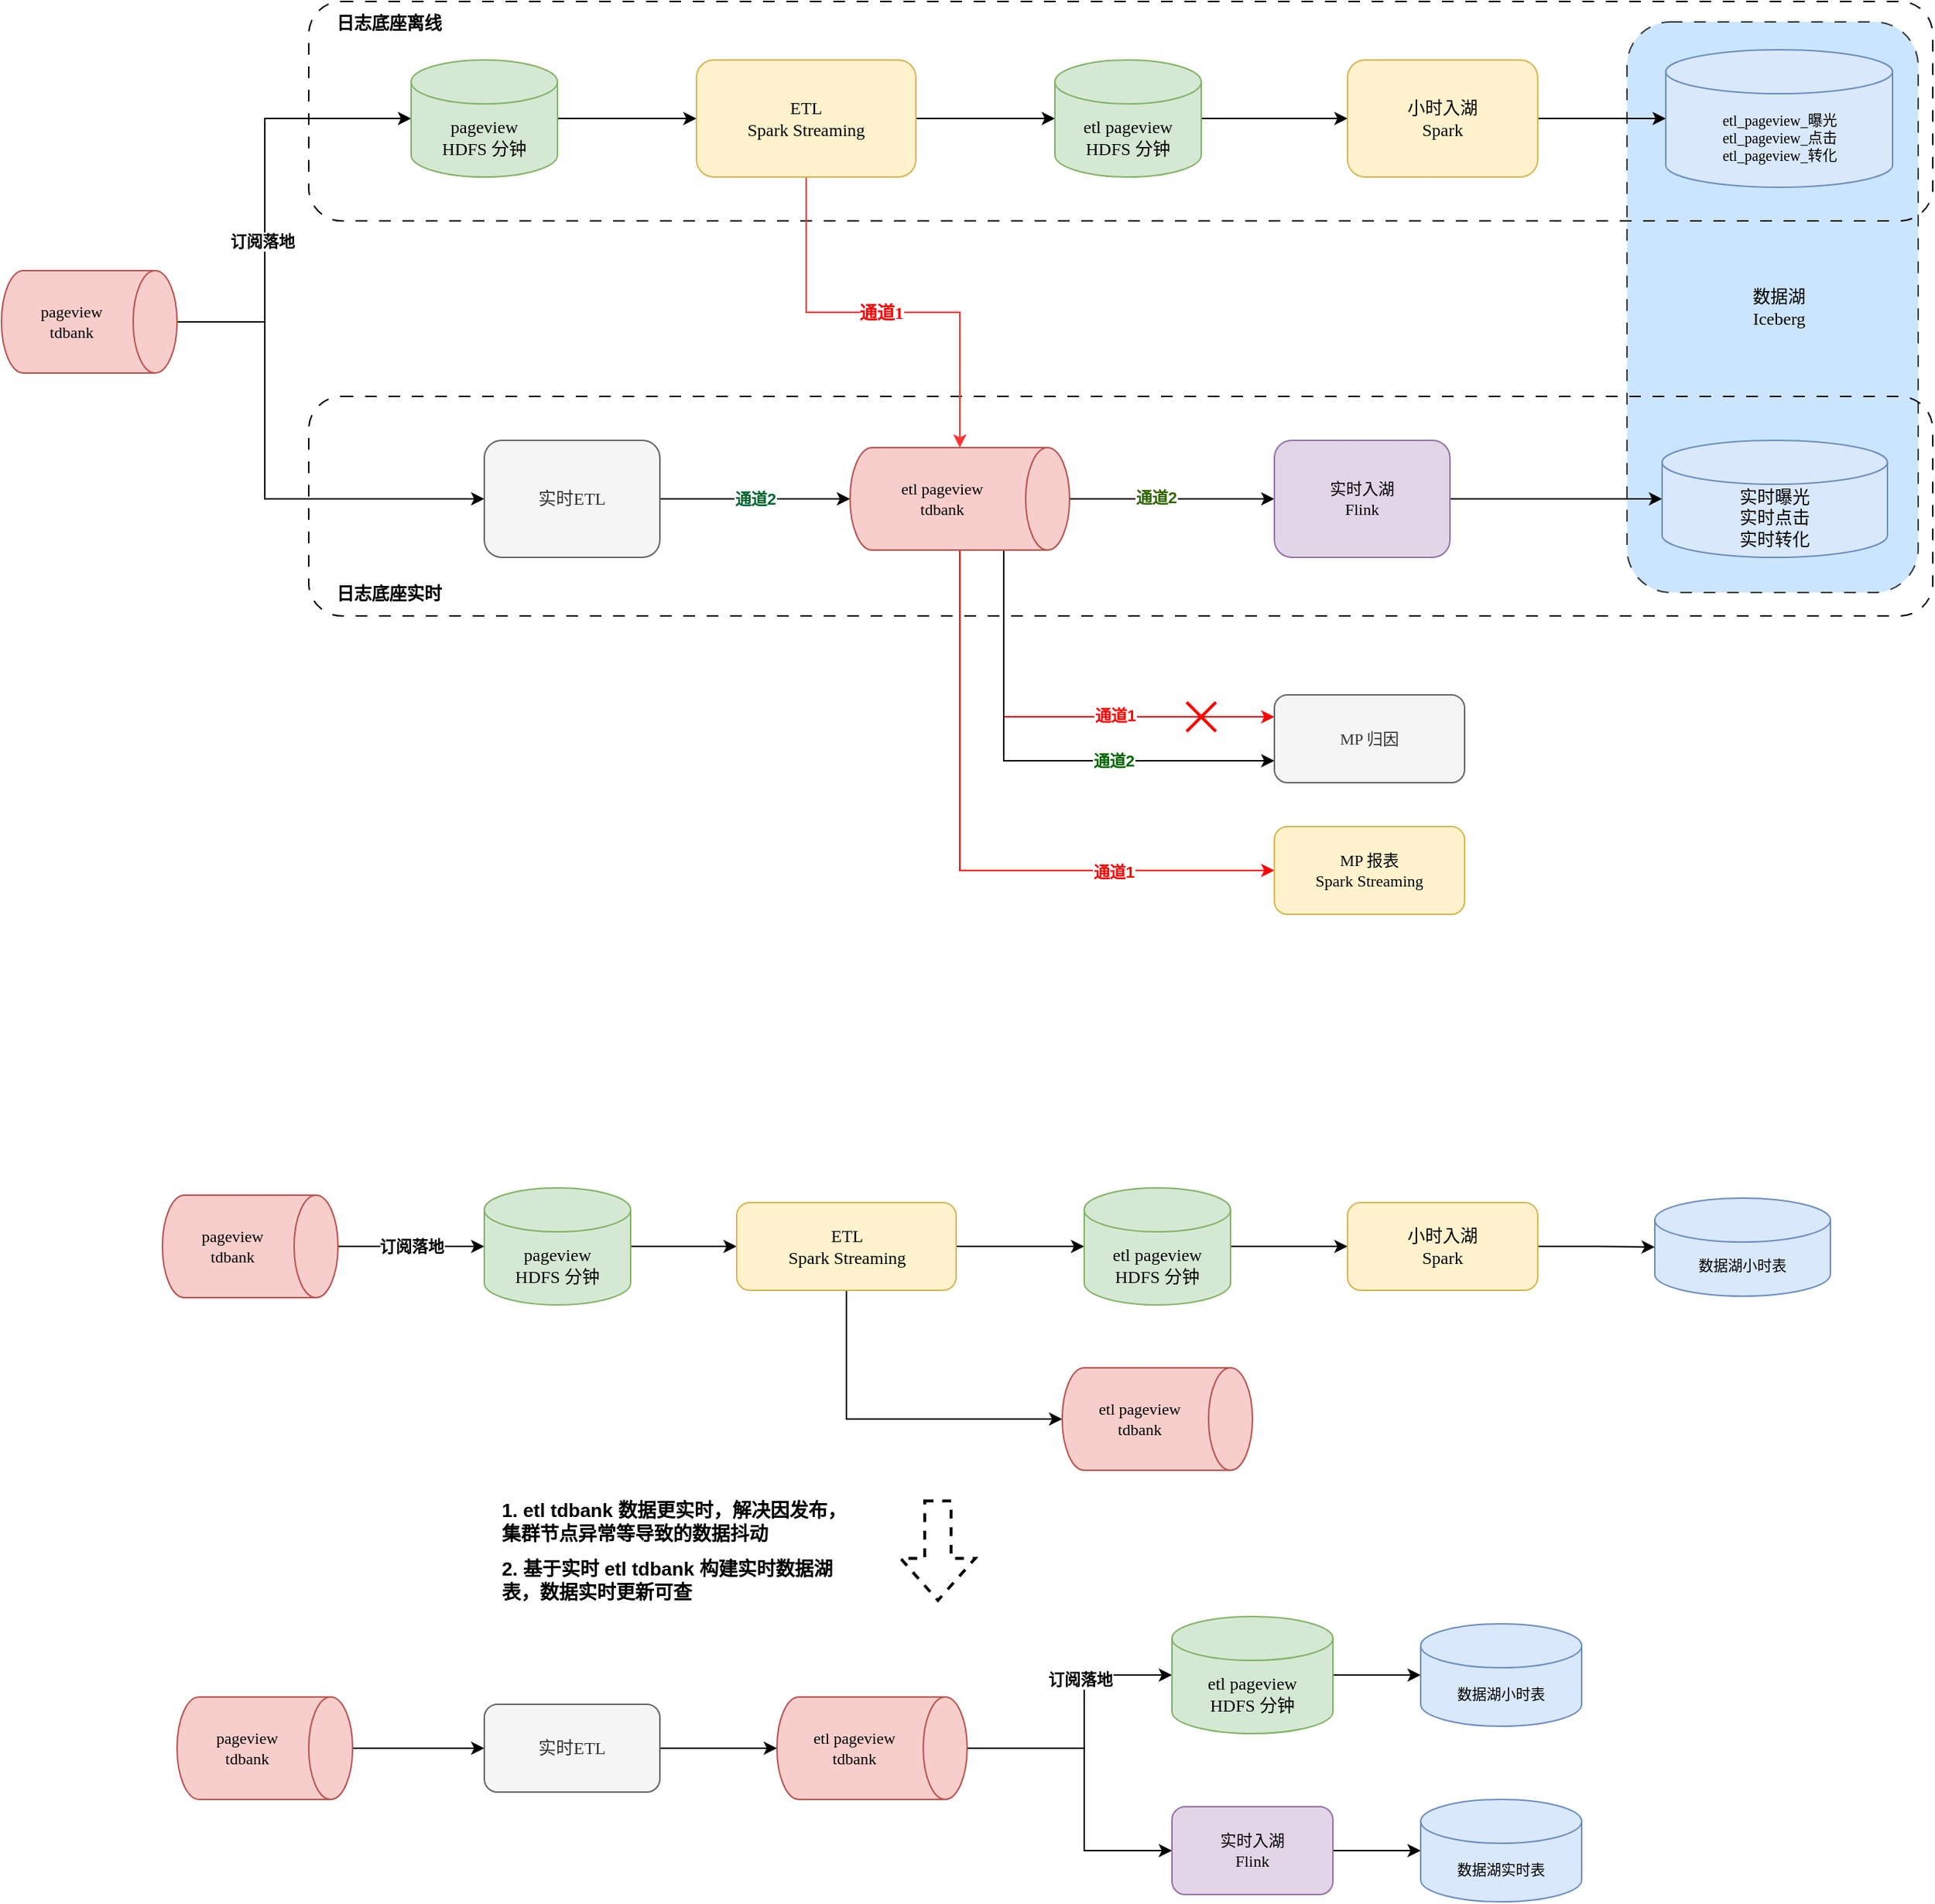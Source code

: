<mxfile version="21.6.1" type="github">
  <diagram id="W1gtHZHEk-VzK49k9rLr" name="日志底座流程">
    <mxGraphModel dx="1962" dy="922" grid="1" gridSize="10" guides="1" tooltips="1" connect="1" arrows="1" fold="1" page="0" pageScale="1" pageWidth="850" pageHeight="1100" math="0" shadow="0">
      <root>
        <mxCell id="0" />
        <mxCell id="1" parent="0" />
        <mxCell id="xAIOd0ErEvqK_eipaosE-27" value="" style="rounded=1;whiteSpace=wrap;html=1;fontFamily=Lucida Console;fontSize=14;fillColor=#cce5ff;dashed=1;dashPattern=8 8;strokeColor=#36393d;" parent="1" vertex="1">
          <mxGeometry x="971" y="290" width="199" height="390" as="geometry" />
        </mxCell>
        <mxCell id="xAIOd0ErEvqK_eipaosE-24" value="" style="rounded=1;whiteSpace=wrap;html=1;fontFamily=Lucida Console;fontSize=14;fillColor=none;dashed=1;dashPattern=8 8;" parent="1" vertex="1">
          <mxGeometry x="70" y="546" width="1110" height="150" as="geometry" />
        </mxCell>
        <mxCell id="xAIOd0ErEvqK_eipaosE-13" value="" style="rounded=1;whiteSpace=wrap;html=1;fontFamily=Lucida Console;fontSize=14;fillColor=none;dashed=1;dashPattern=8 8;" parent="1" vertex="1">
          <mxGeometry x="70" y="276" width="1110" height="150" as="geometry" />
        </mxCell>
        <mxCell id="xAIOd0ErEvqK_eipaosE-37" style="edgeStyle=orthogonalEdgeStyle;rounded=0;orthogonalLoop=1;jettySize=auto;html=1;exitX=0.5;exitY=0;exitDx=0;exitDy=0;exitPerimeter=0;entryX=0;entryY=0.5;entryDx=0;entryDy=0;entryPerimeter=0;strokeColor=#000000;fontFamily=Lucida Console;fontSize=12;fontColor=#000000;" parent="1" source="xAIOd0ErEvqK_eipaosE-1" target="xAIOd0ErEvqK_eipaosE-2" edge="1">
          <mxGeometry relative="1" as="geometry">
            <Array as="points">
              <mxPoint x="40" y="495" />
              <mxPoint x="40" y="356" />
            </Array>
          </mxGeometry>
        </mxCell>
        <mxCell id="sn0Bml8RUC3rLnrex5kn-1" value="&lt;b&gt;订阅落地&lt;/b&gt;" style="edgeLabel;html=1;align=center;verticalAlign=middle;resizable=0;points=[];fontFamily=Lucida Console;" parent="xAIOd0ErEvqK_eipaosE-37" vertex="1" connectable="0">
          <mxGeometry x="0.006" y="2" relative="1" as="geometry">
            <mxPoint y="35" as="offset" />
          </mxGeometry>
        </mxCell>
        <mxCell id="xAIOd0ErEvqK_eipaosE-38" style="edgeStyle=orthogonalEdgeStyle;rounded=0;orthogonalLoop=1;jettySize=auto;html=1;exitX=0.5;exitY=0;exitDx=0;exitDy=0;exitPerimeter=0;entryX=0;entryY=0.5;entryDx=0;entryDy=0;strokeColor=#000000;fontFamily=Lucida Console;fontSize=12;fontColor=#000000;" parent="1" source="xAIOd0ErEvqK_eipaosE-1" target="xAIOd0ErEvqK_eipaosE-16" edge="1">
          <mxGeometry relative="1" as="geometry">
            <Array as="points">
              <mxPoint x="40" y="495" />
              <mxPoint x="40" y="616" />
            </Array>
          </mxGeometry>
        </mxCell>
        <mxCell id="xAIOd0ErEvqK_eipaosE-1" value="&lt;font style=&quot;font-size: 11px;&quot;&gt;&lt;span style=&quot;font-size: 11px;&quot;&gt;pageview&lt;br&gt;tdbank&lt;br&gt;&lt;/span&gt;&lt;/font&gt;" style="shape=cylinder3;whiteSpace=wrap;html=1;boundedLbl=1;backgroundOutline=1;size=15;direction=south;fillColor=#f8cecc;strokeColor=#b85450;fontFamily=Lucida Console;fontSize=11;fontStyle=0" parent="1" vertex="1">
          <mxGeometry x="-140" y="460" width="120" height="70" as="geometry" />
        </mxCell>
        <mxCell id="xAIOd0ErEvqK_eipaosE-5" style="edgeStyle=orthogonalEdgeStyle;rounded=0;orthogonalLoop=1;jettySize=auto;html=1;exitX=1;exitY=0.5;exitDx=0;exitDy=0;exitPerimeter=0;fontFamily=Lucida Console;fontSize=14;" parent="1" source="xAIOd0ErEvqK_eipaosE-2" target="xAIOd0ErEvqK_eipaosE-4" edge="1">
          <mxGeometry relative="1" as="geometry" />
        </mxCell>
        <mxCell id="xAIOd0ErEvqK_eipaosE-2" value="&lt;font style=&quot;font-size: 12px;&quot;&gt;&lt;span style=&quot;font-size: 12px;&quot;&gt;pageview&lt;br style=&quot;font-size: 12px;&quot;&gt;HDFS 分钟&lt;/span&gt;&lt;/font&gt;" style="shape=cylinder3;whiteSpace=wrap;html=1;boundedLbl=1;backgroundOutline=1;size=15;fontFamily=Lucida Console;fontSize=12;fillColor=#d5e8d4;strokeColor=#82b366;fontStyle=0" parent="1" vertex="1">
          <mxGeometry x="140" y="316" width="100" height="80" as="geometry" />
        </mxCell>
        <mxCell id="xAIOd0ErEvqK_eipaosE-8" style="edgeStyle=orthogonalEdgeStyle;rounded=0;orthogonalLoop=1;jettySize=auto;html=1;exitX=1;exitY=0.5;exitDx=0;exitDy=0;entryX=0;entryY=0.5;entryDx=0;entryDy=0;entryPerimeter=0;fontFamily=Lucida Console;fontSize=14;" parent="1" source="xAIOd0ErEvqK_eipaosE-4" target="xAIOd0ErEvqK_eipaosE-7" edge="1">
          <mxGeometry relative="1" as="geometry" />
        </mxCell>
        <mxCell id="xAIOd0ErEvqK_eipaosE-29" style="edgeStyle=orthogonalEdgeStyle;rounded=0;orthogonalLoop=1;jettySize=auto;html=1;entryX=0;entryY=0.5;entryDx=0;entryDy=0;entryPerimeter=0;fontFamily=Lucida Console;fontSize=14;fontColor=#FF3333;strokeColor=#FF3333;" parent="1" source="xAIOd0ErEvqK_eipaosE-4" target="xAIOd0ErEvqK_eipaosE-18" edge="1">
          <mxGeometry relative="1" as="geometry" />
        </mxCell>
        <mxCell id="xAIOd0ErEvqK_eipaosE-36" value="&lt;font&gt;&lt;b&gt;通道1&lt;/b&gt;&lt;/font&gt;" style="edgeLabel;html=1;align=center;verticalAlign=middle;resizable=0;points=[];fontSize=12;fontFamily=Lucida Console;fontColor=#FF0000;" parent="xAIOd0ErEvqK_eipaosE-29" vertex="1" connectable="0">
          <mxGeometry x="0.077" relative="1" as="geometry">
            <mxPoint x="-13" as="offset" />
          </mxGeometry>
        </mxCell>
        <mxCell id="xAIOd0ErEvqK_eipaosE-4" value="ETL&lt;br style=&quot;font-size: 12px;&quot;&gt;Spark Streaming" style="rounded=1;whiteSpace=wrap;html=1;fontFamily=Lucida Console;fontSize=12;fillColor=#fff2cc;strokeColor=#d6b656;fontStyle=0" parent="1" vertex="1">
          <mxGeometry x="335" y="316" width="150" height="80" as="geometry" />
        </mxCell>
        <mxCell id="xAIOd0ErEvqK_eipaosE-11" style="edgeStyle=orthogonalEdgeStyle;rounded=0;orthogonalLoop=1;jettySize=auto;html=1;exitX=1;exitY=0.5;exitDx=0;exitDy=0;exitPerimeter=0;entryX=0;entryY=0.5;entryDx=0;entryDy=0;fontFamily=Lucida Console;fontSize=14;" parent="1" source="xAIOd0ErEvqK_eipaosE-7" target="xAIOd0ErEvqK_eipaosE-10" edge="1">
          <mxGeometry relative="1" as="geometry" />
        </mxCell>
        <mxCell id="xAIOd0ErEvqK_eipaosE-7" value="etl pageview&lt;br style=&quot;border-color: var(--border-color); font-size: 12px;&quot;&gt;&lt;span style=&quot;font-size: 12px;&quot;&gt;HDFS 分钟&lt;/span&gt;" style="shape=cylinder3;whiteSpace=wrap;html=1;boundedLbl=1;backgroundOutline=1;size=15;fontFamily=Lucida Console;fontSize=12;fillColor=#d5e8d4;strokeColor=#82b366;fontStyle=0;align=center;" parent="1" vertex="1">
          <mxGeometry x="580" y="316" width="100" height="80" as="geometry" />
        </mxCell>
        <mxCell id="xAIOd0ErEvqK_eipaosE-9" value="etl_pageview_曝光&lt;br style=&quot;font-size: 10px;&quot;&gt;etl_pageview_点击&lt;br style=&quot;font-size: 10px;&quot;&gt;etl_pageview_转化" style="shape=cylinder3;whiteSpace=wrap;html=1;boundedLbl=1;backgroundOutline=1;size=15;fontFamily=Lucida Console;fontSize=10;fillColor=#dae8fc;strokeColor=#6c8ebf;fontStyle=0" parent="1" vertex="1">
          <mxGeometry x="997.5" y="309" width="155" height="94" as="geometry" />
        </mxCell>
        <mxCell id="xAIOd0ErEvqK_eipaosE-12" style="edgeStyle=orthogonalEdgeStyle;rounded=0;orthogonalLoop=1;jettySize=auto;html=1;exitX=1;exitY=0.5;exitDx=0;exitDy=0;entryX=0;entryY=0.5;entryDx=0;entryDy=0;entryPerimeter=0;fontFamily=Lucida Console;fontSize=14;" parent="1" source="xAIOd0ErEvqK_eipaosE-10" target="xAIOd0ErEvqK_eipaosE-9" edge="1">
          <mxGeometry relative="1" as="geometry" />
        </mxCell>
        <mxCell id="xAIOd0ErEvqK_eipaosE-10" value="小时入湖&lt;br style=&quot;font-size: 12px;&quot;&gt;Spark" style="rounded=1;whiteSpace=wrap;html=1;fontFamily=Lucida Console;fontSize=12;fillColor=#fff2cc;strokeColor=#d6b656;fontStyle=0" parent="1" vertex="1">
          <mxGeometry x="780" y="316" width="130" height="80" as="geometry" />
        </mxCell>
        <mxCell id="xAIOd0ErEvqK_eipaosE-15" value="&lt;b style=&quot;font-size: 12px;&quot;&gt;&lt;font style=&quot;font-size: 12px;&quot;&gt;日志底座离线&lt;/font&gt;&lt;/b&gt;" style="text;html=1;strokeColor=none;fillColor=none;align=center;verticalAlign=middle;whiteSpace=wrap;rounded=0;dashed=1;dashPattern=8 8;fontFamily=Lucida Console;fontSize=12;fontColor=#000000;" parent="1" vertex="1">
          <mxGeometry x="80" y="276" width="90" height="30" as="geometry" />
        </mxCell>
        <mxCell id="xAIOd0ErEvqK_eipaosE-19" style="edgeStyle=orthogonalEdgeStyle;rounded=0;orthogonalLoop=1;jettySize=auto;html=1;exitX=1;exitY=0.5;exitDx=0;exitDy=0;entryX=0.5;entryY=1;entryDx=0;entryDy=0;entryPerimeter=0;fontFamily=Lucida Console;fontSize=14;fontColor=#00CC00;" parent="1" source="xAIOd0ErEvqK_eipaosE-16" target="xAIOd0ErEvqK_eipaosE-18" edge="1">
          <mxGeometry relative="1" as="geometry">
            <Array as="points">
              <mxPoint x="380" y="616" />
              <mxPoint x="380" y="616" />
            </Array>
          </mxGeometry>
        </mxCell>
        <mxCell id="sn0Bml8RUC3rLnrex5kn-2" value="通道2" style="edgeLabel;html=1;align=center;verticalAlign=middle;resizable=0;points=[];fontStyle=1;fontColor=#006633;" parent="xAIOd0ErEvqK_eipaosE-19" vertex="1" connectable="0">
          <mxGeometry x="-0.193" relative="1" as="geometry">
            <mxPoint x="12" as="offset" />
          </mxGeometry>
        </mxCell>
        <mxCell id="xAIOd0ErEvqK_eipaosE-16" value="实时ETL" style="rounded=1;whiteSpace=wrap;html=1;fontFamily=Lucida Console;fontSize=12;fillColor=#f5f5f5;strokeColor=#666666;fontStyle=0;fontColor=#333333;" parent="1" vertex="1">
          <mxGeometry x="190" y="576" width="120" height="80" as="geometry" />
        </mxCell>
        <mxCell id="xAIOd0ErEvqK_eipaosE-21" style="edgeStyle=orthogonalEdgeStyle;rounded=0;orthogonalLoop=1;jettySize=auto;html=1;exitX=0.5;exitY=0;exitDx=0;exitDy=0;exitPerimeter=0;entryX=0;entryY=0.5;entryDx=0;entryDy=0;fontFamily=Lucida Console;fontSize=14;fontColor=#FF3333;" parent="1" source="xAIOd0ErEvqK_eipaosE-18" target="xAIOd0ErEvqK_eipaosE-20" edge="1">
          <mxGeometry relative="1" as="geometry" />
        </mxCell>
        <mxCell id="sn0Bml8RUC3rLnrex5kn-15" value="通道2" style="edgeLabel;html=1;align=center;verticalAlign=middle;resizable=0;points=[];fontColor=#336600;fontStyle=1" parent="xAIOd0ErEvqK_eipaosE-21" vertex="1" connectable="0">
          <mxGeometry x="-0.166" y="1" relative="1" as="geometry">
            <mxPoint as="offset" />
          </mxGeometry>
        </mxCell>
        <mxCell id="sn0Bml8RUC3rLnrex5kn-7" style="edgeStyle=orthogonalEdgeStyle;rounded=0;orthogonalLoop=1;jettySize=auto;html=1;exitX=1;exitY=0.5;exitDx=0;exitDy=0;exitPerimeter=0;entryX=0;entryY=0.5;entryDx=0;entryDy=0;strokeColor=#FF0000;" parent="1" source="xAIOd0ErEvqK_eipaosE-18" target="sn0Bml8RUC3rLnrex5kn-4" edge="1">
          <mxGeometry relative="1" as="geometry" />
        </mxCell>
        <mxCell id="sn0Bml8RUC3rLnrex5kn-14" value="通道1" style="edgeLabel;html=1;align=center;verticalAlign=middle;resizable=0;points=[];fontStyle=1;fontColor=#FF0000;" parent="sn0Bml8RUC3rLnrex5kn-7" vertex="1" connectable="0">
          <mxGeometry x="-0.233" y="-1" relative="1" as="geometry">
            <mxPoint x="106" y="53" as="offset" />
          </mxGeometry>
        </mxCell>
        <mxCell id="sn0Bml8RUC3rLnrex5kn-11" style="edgeStyle=orthogonalEdgeStyle;rounded=0;orthogonalLoop=1;jettySize=auto;html=1;exitX=1;exitY=0;exitDx=0;exitDy=45;exitPerimeter=0;entryX=0;entryY=0.25;entryDx=0;entryDy=0;strokeColor=#FF0000;" parent="1" source="xAIOd0ErEvqK_eipaosE-18" target="sn0Bml8RUC3rLnrex5kn-3" edge="1">
          <mxGeometry relative="1" as="geometry">
            <Array as="points">
              <mxPoint x="545" y="765" />
            </Array>
          </mxGeometry>
        </mxCell>
        <mxCell id="sn0Bml8RUC3rLnrex5kn-13" value="通道1" style="edgeLabel;html=1;align=center;verticalAlign=middle;resizable=0;points=[];fontStyle=1;fontColor=#FF0000;" parent="sn0Bml8RUC3rLnrex5kn-11" vertex="1" connectable="0">
          <mxGeometry x="0.267" y="1" relative="1" as="geometry">
            <mxPoint as="offset" />
          </mxGeometry>
        </mxCell>
        <mxCell id="sn0Bml8RUC3rLnrex5kn-12" style="edgeStyle=orthogonalEdgeStyle;rounded=0;orthogonalLoop=1;jettySize=auto;html=1;exitX=1;exitY=0;exitDx=0;exitDy=45;exitPerimeter=0;entryX=0;entryY=0.75;entryDx=0;entryDy=0;" parent="1" source="xAIOd0ErEvqK_eipaosE-18" target="sn0Bml8RUC3rLnrex5kn-3" edge="1">
          <mxGeometry relative="1" as="geometry" />
        </mxCell>
        <mxCell id="sn0Bml8RUC3rLnrex5kn-16" value="通道2" style="edgeLabel;html=1;align=center;verticalAlign=middle;resizable=0;points=[];fontColor=#006600;fontStyle=1" parent="sn0Bml8RUC3rLnrex5kn-12" vertex="1" connectable="0">
          <mxGeometry x="0.328" relative="1" as="geometry">
            <mxPoint as="offset" />
          </mxGeometry>
        </mxCell>
        <mxCell id="xAIOd0ErEvqK_eipaosE-18" value="&lt;font style=&quot;font-size: 11px;&quot;&gt;&lt;span style=&quot;font-size: 11px;&quot;&gt;etl pageview&lt;br style=&quot;font-size: 11px;&quot;&gt;tdbank&lt;br style=&quot;font-size: 11px;&quot;&gt;&lt;/span&gt;&lt;/font&gt;" style="shape=cylinder3;whiteSpace=wrap;html=1;boundedLbl=1;backgroundOutline=1;size=15;direction=south;fillColor=#f8cecc;strokeColor=#b85450;fillStyle=auto;shadow=0;fontFamily=Lucida Console;fontSize=11;fontStyle=0" parent="1" vertex="1">
          <mxGeometry x="440" y="581" width="150" height="70" as="geometry" />
        </mxCell>
        <mxCell id="xAIOd0ErEvqK_eipaosE-23" style="edgeStyle=orthogonalEdgeStyle;rounded=0;orthogonalLoop=1;jettySize=auto;html=1;exitX=1;exitY=0.5;exitDx=0;exitDy=0;entryX=0;entryY=0.5;entryDx=0;entryDy=0;entryPerimeter=0;fontFamily=Lucida Console;fontSize=14;fontColor=#FF3333;" parent="1" source="xAIOd0ErEvqK_eipaosE-20" target="xAIOd0ErEvqK_eipaosE-22" edge="1">
          <mxGeometry relative="1" as="geometry" />
        </mxCell>
        <mxCell id="xAIOd0ErEvqK_eipaosE-20" value="实时入湖&lt;br style=&quot;font-size: 11px;&quot;&gt;Flink" style="rounded=1;whiteSpace=wrap;html=1;fontFamily=Lucida Console;fontSize=11;fillColor=#e1d5e7;strokeColor=#9673a6;fontStyle=0" parent="1" vertex="1">
          <mxGeometry x="730" y="576" width="120" height="80" as="geometry" />
        </mxCell>
        <mxCell id="xAIOd0ErEvqK_eipaosE-22" value="实时曝光&lt;br style=&quot;font-size: 12px;&quot;&gt;实时点击&lt;br style=&quot;font-size: 12px;&quot;&gt;实时转化" style="shape=cylinder3;whiteSpace=wrap;html=1;boundedLbl=1;backgroundOutline=1;size=15;fontFamily=Lucida Console;fontSize=12;fillColor=#dae8fc;strokeColor=#6c8ebf;fontStyle=0" parent="1" vertex="1">
          <mxGeometry x="995" y="576" width="154" height="80" as="geometry" />
        </mxCell>
        <mxCell id="xAIOd0ErEvqK_eipaosE-25" value="&lt;b style=&quot;font-size: 12px;&quot;&gt;&lt;font style=&quot;font-size: 12px;&quot;&gt;日志底座实时&lt;/font&gt;&lt;/b&gt;" style="text;html=1;strokeColor=none;fillColor=none;align=center;verticalAlign=middle;whiteSpace=wrap;rounded=0;dashed=1;dashPattern=8 8;fontFamily=Lucida Console;fontSize=12;fontColor=#000000;" parent="1" vertex="1">
          <mxGeometry x="80" y="666" width="90" height="30" as="geometry" />
        </mxCell>
        <mxCell id="xAIOd0ErEvqK_eipaosE-28" value="&lt;span style=&quot;font-size: 12px;&quot;&gt;&lt;font color=&quot;#000000&quot; style=&quot;font-size: 12px;&quot;&gt;数据湖&lt;br&gt;Iceberg&lt;/font&gt;&lt;/span&gt;" style="text;html=1;strokeColor=none;fillColor=none;align=center;verticalAlign=middle;whiteSpace=wrap;rounded=0;dashed=1;dashPattern=8 8;fontFamily=Lucida Console;fontSize=12;fontColor=#FF3333;fontStyle=0" parent="1" vertex="1">
          <mxGeometry x="1020" y="465" width="110" height="40" as="geometry" />
        </mxCell>
        <mxCell id="sn0Bml8RUC3rLnrex5kn-3" value="MP 归因" style="rounded=1;whiteSpace=wrap;html=1;fontFamily=Lucida Console;fontSize=11;fillColor=#f5f5f5;strokeColor=#666666;fontStyle=0;fontColor=#333333;" parent="1" vertex="1">
          <mxGeometry x="730" y="750" width="130" height="60" as="geometry" />
        </mxCell>
        <mxCell id="sn0Bml8RUC3rLnrex5kn-4" value="&lt;font style=&quot;font-size: 11px;&quot;&gt;MP 报表&lt;br style=&quot;font-size: 11px;&quot;&gt;Spark Streaming&lt;/font&gt;" style="rounded=1;whiteSpace=wrap;html=1;fontFamily=Lucida Console;fontSize=11;fillColor=#fff2cc;strokeColor=#d6b656;fontStyle=0;" parent="1" vertex="1">
          <mxGeometry x="730" y="840" width="130" height="60" as="geometry" />
        </mxCell>
        <mxCell id="sn0Bml8RUC3rLnrex5kn-18" value="" style="endArrow=none;html=1;rounded=0;strokeWidth=2;strokeColor=#FF0000;" parent="1" edge="1">
          <mxGeometry width="50" height="50" relative="1" as="geometry">
            <mxPoint x="670" y="775" as="sourcePoint" />
            <mxPoint x="690" y="755" as="targetPoint" />
          </mxGeometry>
        </mxCell>
        <mxCell id="sn0Bml8RUC3rLnrex5kn-21" value="" style="endArrow=none;html=1;rounded=0;strokeWidth=2;strokeColor=#FF0000;" parent="1" edge="1">
          <mxGeometry width="50" height="50" relative="1" as="geometry">
            <mxPoint x="690" y="775" as="sourcePoint" />
            <mxPoint x="670" y="755" as="targetPoint" />
          </mxGeometry>
        </mxCell>
        <mxCell id="sn0Bml8RUC3rLnrex5kn-47" style="edgeStyle=orthogonalEdgeStyle;rounded=0;orthogonalLoop=1;jettySize=auto;html=1;exitX=0.5;exitY=0;exitDx=0;exitDy=0;exitPerimeter=0;entryX=0;entryY=0.5;entryDx=0;entryDy=0;entryPerimeter=0;strokeColor=#000000;fontFamily=Lucida Console;fontSize=12;fontColor=#000000;" parent="1" source="sn0Bml8RUC3rLnrex5kn-49" target="sn0Bml8RUC3rLnrex5kn-51" edge="1">
          <mxGeometry relative="1" as="geometry">
            <Array as="points">
              <mxPoint x="8" y="1127" />
            </Array>
          </mxGeometry>
        </mxCell>
        <mxCell id="sn0Bml8RUC3rLnrex5kn-48" value="&lt;b&gt;订阅落地&lt;/b&gt;" style="edgeLabel;html=1;align=center;verticalAlign=middle;resizable=0;points=[];fontFamily=Lucida Console;" parent="sn0Bml8RUC3rLnrex5kn-47" vertex="1" connectable="0">
          <mxGeometry x="0.006" y="2" relative="1" as="geometry">
            <mxPoint x="81" y="2" as="offset" />
          </mxGeometry>
        </mxCell>
        <mxCell id="sn0Bml8RUC3rLnrex5kn-49" value="&lt;font style=&quot;font-size: 11px;&quot;&gt;&lt;span style=&quot;font-size: 11px;&quot;&gt;pageview&lt;br&gt;tdbank&lt;br&gt;&lt;/span&gt;&lt;/font&gt;" style="shape=cylinder3;whiteSpace=wrap;html=1;boundedLbl=1;backgroundOutline=1;size=15;direction=south;fillColor=#f8cecc;strokeColor=#b85450;fontFamily=Lucida Console;fontSize=11;fontStyle=0" parent="1" vertex="1">
          <mxGeometry x="-30" y="1092" width="120" height="70" as="geometry" />
        </mxCell>
        <mxCell id="sn0Bml8RUC3rLnrex5kn-50" style="edgeStyle=orthogonalEdgeStyle;rounded=0;orthogonalLoop=1;jettySize=auto;html=1;exitX=1;exitY=0.5;exitDx=0;exitDy=0;exitPerimeter=0;fontFamily=Lucida Console;fontSize=14;" parent="1" source="sn0Bml8RUC3rLnrex5kn-51" target="sn0Bml8RUC3rLnrex5kn-55" edge="1">
          <mxGeometry relative="1" as="geometry" />
        </mxCell>
        <mxCell id="sn0Bml8RUC3rLnrex5kn-51" value="&lt;font style=&quot;font-size: 12px;&quot;&gt;&lt;span style=&quot;font-size: 12px;&quot;&gt;pageview&lt;br style=&quot;font-size: 12px;&quot;&gt;HDFS 分钟&lt;/span&gt;&lt;/font&gt;" style="shape=cylinder3;whiteSpace=wrap;html=1;boundedLbl=1;backgroundOutline=1;size=15;fontFamily=Lucida Console;fontSize=12;fillColor=#d5e8d4;strokeColor=#82b366;fontStyle=0" parent="1" vertex="1">
          <mxGeometry x="190" y="1087" width="100" height="80" as="geometry" />
        </mxCell>
        <mxCell id="sn0Bml8RUC3rLnrex5kn-52" style="edgeStyle=orthogonalEdgeStyle;rounded=0;orthogonalLoop=1;jettySize=auto;html=1;exitX=1;exitY=0.5;exitDx=0;exitDy=0;entryX=0;entryY=0.5;entryDx=0;entryDy=0;entryPerimeter=0;fontFamily=Lucida Console;fontSize=14;" parent="1" source="sn0Bml8RUC3rLnrex5kn-55" target="sn0Bml8RUC3rLnrex5kn-57" edge="1">
          <mxGeometry relative="1" as="geometry" />
        </mxCell>
        <mxCell id="sn0Bml8RUC3rLnrex5kn-62" style="edgeStyle=orthogonalEdgeStyle;rounded=0;orthogonalLoop=1;jettySize=auto;html=1;exitX=0.5;exitY=1;exitDx=0;exitDy=0;entryX=0.5;entryY=1;entryDx=0;entryDy=0;entryPerimeter=0;" parent="1" source="sn0Bml8RUC3rLnrex5kn-55" target="sn0Bml8RUC3rLnrex5kn-61" edge="1">
          <mxGeometry relative="1" as="geometry" />
        </mxCell>
        <mxCell id="sn0Bml8RUC3rLnrex5kn-55" value="ETL&lt;br style=&quot;font-size: 12px;&quot;&gt;Spark Streaming" style="rounded=1;whiteSpace=wrap;html=1;fontFamily=Lucida Console;fontSize=12;fillColor=#fff2cc;strokeColor=#d6b656;fontStyle=0" parent="1" vertex="1">
          <mxGeometry x="362.5" y="1097" width="150" height="60" as="geometry" />
        </mxCell>
        <mxCell id="sn0Bml8RUC3rLnrex5kn-56" style="edgeStyle=orthogonalEdgeStyle;rounded=0;orthogonalLoop=1;jettySize=auto;html=1;exitX=1;exitY=0.5;exitDx=0;exitDy=0;exitPerimeter=0;entryX=0;entryY=0.5;entryDx=0;entryDy=0;fontFamily=Lucida Console;fontSize=14;" parent="1" source="sn0Bml8RUC3rLnrex5kn-57" target="sn0Bml8RUC3rLnrex5kn-60" edge="1">
          <mxGeometry relative="1" as="geometry" />
        </mxCell>
        <mxCell id="sn0Bml8RUC3rLnrex5kn-57" value="etl pageview&lt;br style=&quot;border-color: var(--border-color); font-size: 12px;&quot;&gt;&lt;span style=&quot;font-size: 12px;&quot;&gt;HDFS 分钟&lt;/span&gt;" style="shape=cylinder3;whiteSpace=wrap;html=1;boundedLbl=1;backgroundOutline=1;size=15;fontFamily=Lucida Console;fontSize=12;fillColor=#d5e8d4;strokeColor=#82b366;fontStyle=0;align=center;" parent="1" vertex="1">
          <mxGeometry x="600" y="1087" width="100" height="80" as="geometry" />
        </mxCell>
        <mxCell id="sn0Bml8RUC3rLnrex5kn-58" value="数据湖小时表" style="shape=cylinder3;whiteSpace=wrap;html=1;boundedLbl=1;backgroundOutline=1;size=15;fontFamily=Lucida Console;fontSize=10;fillColor=#dae8fc;strokeColor=#6c8ebf;fontStyle=0" parent="1" vertex="1">
          <mxGeometry x="990" y="1094" width="120" height="67" as="geometry" />
        </mxCell>
        <mxCell id="sn0Bml8RUC3rLnrex5kn-59" style="edgeStyle=orthogonalEdgeStyle;rounded=0;orthogonalLoop=1;jettySize=auto;html=1;exitX=1;exitY=0.5;exitDx=0;exitDy=0;entryX=0;entryY=0.5;entryDx=0;entryDy=0;entryPerimeter=0;fontFamily=Lucida Console;fontSize=14;" parent="1" source="sn0Bml8RUC3rLnrex5kn-60" target="sn0Bml8RUC3rLnrex5kn-58" edge="1">
          <mxGeometry relative="1" as="geometry" />
        </mxCell>
        <mxCell id="sn0Bml8RUC3rLnrex5kn-60" value="小时入湖&lt;br style=&quot;font-size: 12px;&quot;&gt;Spark" style="rounded=1;whiteSpace=wrap;html=1;fontFamily=Lucida Console;fontSize=12;fillColor=#fff2cc;strokeColor=#d6b656;fontStyle=0" parent="1" vertex="1">
          <mxGeometry x="780" y="1097" width="130" height="60" as="geometry" />
        </mxCell>
        <mxCell id="sn0Bml8RUC3rLnrex5kn-61" value="&lt;font style=&quot;font-size: 11px;&quot;&gt;&lt;span style=&quot;font-size: 11px;&quot;&gt;etl pageview&lt;br style=&quot;font-size: 11px;&quot;&gt;tdbank&lt;br style=&quot;font-size: 11px;&quot;&gt;&lt;/span&gt;&lt;/font&gt;" style="shape=cylinder3;whiteSpace=wrap;html=1;boundedLbl=1;backgroundOutline=1;size=15;direction=south;fillColor=#f8cecc;strokeColor=#b85450;fillStyle=auto;shadow=0;fontFamily=Lucida Console;fontSize=11;fontStyle=0" parent="1" vertex="1">
          <mxGeometry x="585" y="1210" width="130" height="70" as="geometry" />
        </mxCell>
        <mxCell id="sn0Bml8RUC3rLnrex5kn-63" value="" style="shape=flexArrow;endArrow=classic;html=1;rounded=0;dashed=1;endWidth=31;endSize=8.93;width=17;strokeWidth=2;" parent="1" edge="1">
          <mxGeometry width="50" height="50" relative="1" as="geometry">
            <mxPoint x="500" y="1300" as="sourcePoint" />
            <mxPoint x="500" y="1370" as="targetPoint" />
            <Array as="points">
              <mxPoint x="500" y="1300" />
            </Array>
          </mxGeometry>
        </mxCell>
        <mxCell id="sn0Bml8RUC3rLnrex5kn-76" style="edgeStyle=orthogonalEdgeStyle;rounded=0;orthogonalLoop=1;jettySize=auto;html=1;exitX=0.5;exitY=0;exitDx=0;exitDy=0;exitPerimeter=0;entryX=0;entryY=0.5;entryDx=0;entryDy=0;" parent="1" source="sn0Bml8RUC3rLnrex5kn-66" target="sn0Bml8RUC3rLnrex5kn-69" edge="1">
          <mxGeometry relative="1" as="geometry" />
        </mxCell>
        <mxCell id="sn0Bml8RUC3rLnrex5kn-66" value="&lt;font style=&quot;font-size: 11px;&quot;&gt;&lt;span style=&quot;font-size: 11px;&quot;&gt;pageview&lt;br&gt;tdbank&lt;br&gt;&lt;/span&gt;&lt;/font&gt;" style="shape=cylinder3;whiteSpace=wrap;html=1;boundedLbl=1;backgroundOutline=1;size=15;direction=south;fillColor=#f8cecc;strokeColor=#b85450;fontFamily=Lucida Console;fontSize=11;fontStyle=0" parent="1" vertex="1">
          <mxGeometry x="-20" y="1435" width="120" height="70" as="geometry" />
        </mxCell>
        <mxCell id="sn0Bml8RUC3rLnrex5kn-77" style="edgeStyle=orthogonalEdgeStyle;rounded=0;orthogonalLoop=1;jettySize=auto;html=1;exitX=1;exitY=0.5;exitDx=0;exitDy=0;" parent="1" source="sn0Bml8RUC3rLnrex5kn-69" target="sn0Bml8RUC3rLnrex5kn-72" edge="1">
          <mxGeometry relative="1" as="geometry" />
        </mxCell>
        <mxCell id="sn0Bml8RUC3rLnrex5kn-69" value="实时ETL" style="rounded=1;whiteSpace=wrap;html=1;fontFamily=Lucida Console;fontSize=12;fillColor=#f5f5f5;strokeColor=#666666;fontStyle=0;fontColor=#333333;" parent="1" vertex="1">
          <mxGeometry x="190" y="1440" width="120" height="60" as="geometry" />
        </mxCell>
        <mxCell id="sn0Bml8RUC3rLnrex5kn-81" style="edgeStyle=orthogonalEdgeStyle;rounded=0;orthogonalLoop=1;jettySize=auto;html=1;exitX=0.5;exitY=0;exitDx=0;exitDy=0;exitPerimeter=0;entryX=0;entryY=0.5;entryDx=0;entryDy=0;entryPerimeter=0;" parent="1" source="sn0Bml8RUC3rLnrex5kn-72" target="sn0Bml8RUC3rLnrex5kn-78" edge="1">
          <mxGeometry relative="1" as="geometry">
            <Array as="points">
              <mxPoint x="600" y="1470" />
              <mxPoint x="600" y="1420" />
            </Array>
          </mxGeometry>
        </mxCell>
        <mxCell id="sn0Bml8RUC3rLnrex5kn-82" style="edgeStyle=orthogonalEdgeStyle;rounded=0;orthogonalLoop=1;jettySize=auto;html=1;exitX=0.5;exitY=0;exitDx=0;exitDy=0;exitPerimeter=0;entryX=0;entryY=0.5;entryDx=0;entryDy=0;" parent="1" source="sn0Bml8RUC3rLnrex5kn-72" target="sn0Bml8RUC3rLnrex5kn-74" edge="1">
          <mxGeometry relative="1" as="geometry">
            <Array as="points">
              <mxPoint x="600" y="1470" />
              <mxPoint x="600" y="1540" />
            </Array>
          </mxGeometry>
        </mxCell>
        <mxCell id="sn0Bml8RUC3rLnrex5kn-72" value="&lt;font style=&quot;font-size: 11px;&quot;&gt;&lt;span style=&quot;font-size: 11px;&quot;&gt;etl pageview&lt;br style=&quot;font-size: 11px;&quot;&gt;tdbank&lt;br style=&quot;font-size: 11px;&quot;&gt;&lt;/span&gt;&lt;/font&gt;" style="shape=cylinder3;whiteSpace=wrap;html=1;boundedLbl=1;backgroundOutline=1;size=15;direction=south;fillColor=#f8cecc;strokeColor=#b85450;fillStyle=auto;shadow=0;fontFamily=Lucida Console;fontSize=11;fontStyle=0" parent="1" vertex="1">
          <mxGeometry x="390" y="1435" width="130" height="70" as="geometry" />
        </mxCell>
        <mxCell id="sn0Bml8RUC3rLnrex5kn-84" style="edgeStyle=orthogonalEdgeStyle;rounded=0;orthogonalLoop=1;jettySize=auto;html=1;exitX=1;exitY=0.5;exitDx=0;exitDy=0;entryX=0;entryY=0.5;entryDx=0;entryDy=0;entryPerimeter=0;" parent="1" source="sn0Bml8RUC3rLnrex5kn-74" target="sn0Bml8RUC3rLnrex5kn-80" edge="1">
          <mxGeometry relative="1" as="geometry" />
        </mxCell>
        <mxCell id="sn0Bml8RUC3rLnrex5kn-74" value="实时入湖&lt;br style=&quot;font-size: 11px;&quot;&gt;Flink" style="rounded=1;whiteSpace=wrap;html=1;fontFamily=Lucida Console;fontSize=11;fillColor=#e1d5e7;strokeColor=#9673a6;fontStyle=0" parent="1" vertex="1">
          <mxGeometry x="660" y="1510" width="110" height="60" as="geometry" />
        </mxCell>
        <mxCell id="sn0Bml8RUC3rLnrex5kn-83" style="edgeStyle=orthogonalEdgeStyle;rounded=0;orthogonalLoop=1;jettySize=auto;html=1;exitX=1;exitY=0.5;exitDx=0;exitDy=0;exitPerimeter=0;entryX=0;entryY=0.5;entryDx=0;entryDy=0;entryPerimeter=0;" parent="1" source="sn0Bml8RUC3rLnrex5kn-78" target="sn0Bml8RUC3rLnrex5kn-79" edge="1">
          <mxGeometry relative="1" as="geometry" />
        </mxCell>
        <mxCell id="sn0Bml8RUC3rLnrex5kn-78" value="etl pageview&lt;br style=&quot;border-color: var(--border-color); font-size: 12px;&quot;&gt;&lt;span style=&quot;font-size: 12px;&quot;&gt;HDFS 分钟&lt;/span&gt;" style="shape=cylinder3;whiteSpace=wrap;html=1;boundedLbl=1;backgroundOutline=1;size=15;fontFamily=Lucida Console;fontSize=12;fillColor=#d5e8d4;strokeColor=#82b366;fontStyle=0;align=center;" parent="1" vertex="1">
          <mxGeometry x="660" y="1380" width="110" height="80" as="geometry" />
        </mxCell>
        <mxCell id="sn0Bml8RUC3rLnrex5kn-79" value="数据湖小时表" style="shape=cylinder3;whiteSpace=wrap;html=1;boundedLbl=1;backgroundOutline=1;size=15;fontFamily=Lucida Console;fontSize=10;fillColor=#dae8fc;strokeColor=#6c8ebf;fontStyle=0" parent="1" vertex="1">
          <mxGeometry x="830" y="1385" width="110" height="70" as="geometry" />
        </mxCell>
        <mxCell id="sn0Bml8RUC3rLnrex5kn-80" value="数据湖实时表" style="shape=cylinder3;whiteSpace=wrap;html=1;boundedLbl=1;backgroundOutline=1;size=15;fontFamily=Lucida Console;fontSize=10;fillColor=#dae8fc;strokeColor=#6c8ebf;fontStyle=0" parent="1" vertex="1">
          <mxGeometry x="830" y="1505" width="110" height="70" as="geometry" />
        </mxCell>
        <mxCell id="sn0Bml8RUC3rLnrex5kn-85" value="&lt;b&gt;订阅落地&lt;/b&gt;" style="edgeLabel;html=1;align=center;verticalAlign=middle;resizable=0;points=[];fontFamily=Lucida Console;" parent="1" vertex="1" connectable="0">
          <mxGeometry x="400" y="1250" as="geometry">
            <mxPoint x="197" y="173" as="offset" />
          </mxGeometry>
        </mxCell>
        <mxCell id="sn0Bml8RUC3rLnrex5kn-86" value="1. etl tdbank 数据更实时，解决因发布，集群节点异常等导致的数据抖动" style="text;html=1;strokeColor=none;fillColor=none;align=left;verticalAlign=middle;whiteSpace=wrap;rounded=0;fontStyle=1;fontSize=13;" parent="1" vertex="1">
          <mxGeometry x="200" y="1300" width="240" height="30" as="geometry" />
        </mxCell>
        <mxCell id="sn0Bml8RUC3rLnrex5kn-87" value="2. 基于实时 etl tdbank 构建实时数据湖表，数据实时更新可查" style="text;html=1;strokeColor=none;fillColor=none;align=left;verticalAlign=middle;whiteSpace=wrap;rounded=0;fontStyle=1;fontSize=13;" parent="1" vertex="1">
          <mxGeometry x="200" y="1340" width="230" height="30" as="geometry" />
        </mxCell>
      </root>
    </mxGraphModel>
  </diagram>
</mxfile>
